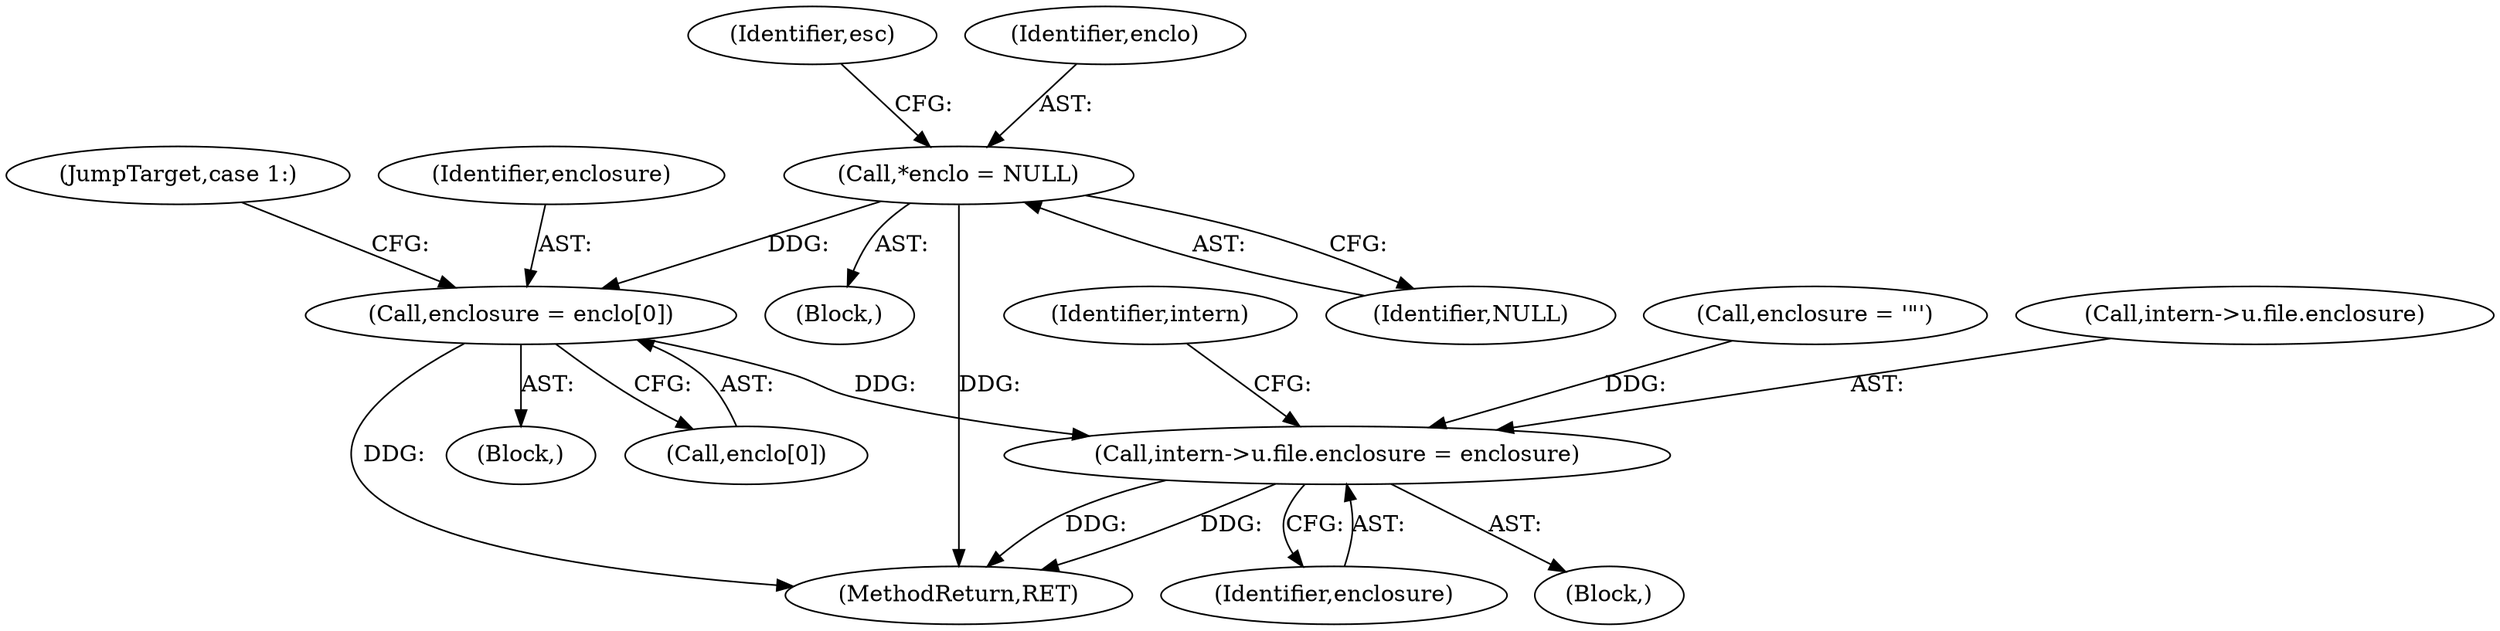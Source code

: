 digraph "0_php-src_7245bff300d3fa8bacbef7897ff080a6f1c23eba?w=1_36@pointer" {
"1000124" [label="(Call,*enclo = NULL)"];
"1000166" [label="(Call,enclosure = enclo[0])"];
"1000194" [label="(Call,intern->u.file.enclosure = enclosure)"];
"1000129" [label="(Identifier,esc)"];
"1000202" [label="(Identifier,enclosure)"];
"1000195" [label="(Call,intern->u.file.enclosure)"];
"1000194" [label="(Call,intern->u.file.enclosure = enclosure)"];
"1000146" [label="(Block,)"];
"1000212" [label="(MethodReturn,RET)"];
"1000171" [label="(JumpTarget,case 1:)"];
"1000166" [label="(Call,enclosure = enclo[0])"];
"1000143" [label="(Block,)"];
"1000207" [label="(Identifier,intern)"];
"1000126" [label="(Identifier,NULL)"];
"1000168" [label="(Call,enclo[0])"];
"1000125" [label="(Identifier,enclo)"];
"1000106" [label="(Block,)"];
"1000124" [label="(Call,*enclo = NULL)"];
"1000112" [label="(Call,enclosure = '\"')"];
"1000167" [label="(Identifier,enclosure)"];
"1000124" -> "1000106"  [label="AST: "];
"1000124" -> "1000126"  [label="CFG: "];
"1000125" -> "1000124"  [label="AST: "];
"1000126" -> "1000124"  [label="AST: "];
"1000129" -> "1000124"  [label="CFG: "];
"1000124" -> "1000212"  [label="DDG: "];
"1000124" -> "1000166"  [label="DDG: "];
"1000166" -> "1000146"  [label="AST: "];
"1000166" -> "1000168"  [label="CFG: "];
"1000167" -> "1000166"  [label="AST: "];
"1000168" -> "1000166"  [label="AST: "];
"1000171" -> "1000166"  [label="CFG: "];
"1000166" -> "1000212"  [label="DDG: "];
"1000166" -> "1000194"  [label="DDG: "];
"1000194" -> "1000143"  [label="AST: "];
"1000194" -> "1000202"  [label="CFG: "];
"1000195" -> "1000194"  [label="AST: "];
"1000202" -> "1000194"  [label="AST: "];
"1000207" -> "1000194"  [label="CFG: "];
"1000194" -> "1000212"  [label="DDG: "];
"1000194" -> "1000212"  [label="DDG: "];
"1000112" -> "1000194"  [label="DDG: "];
}
